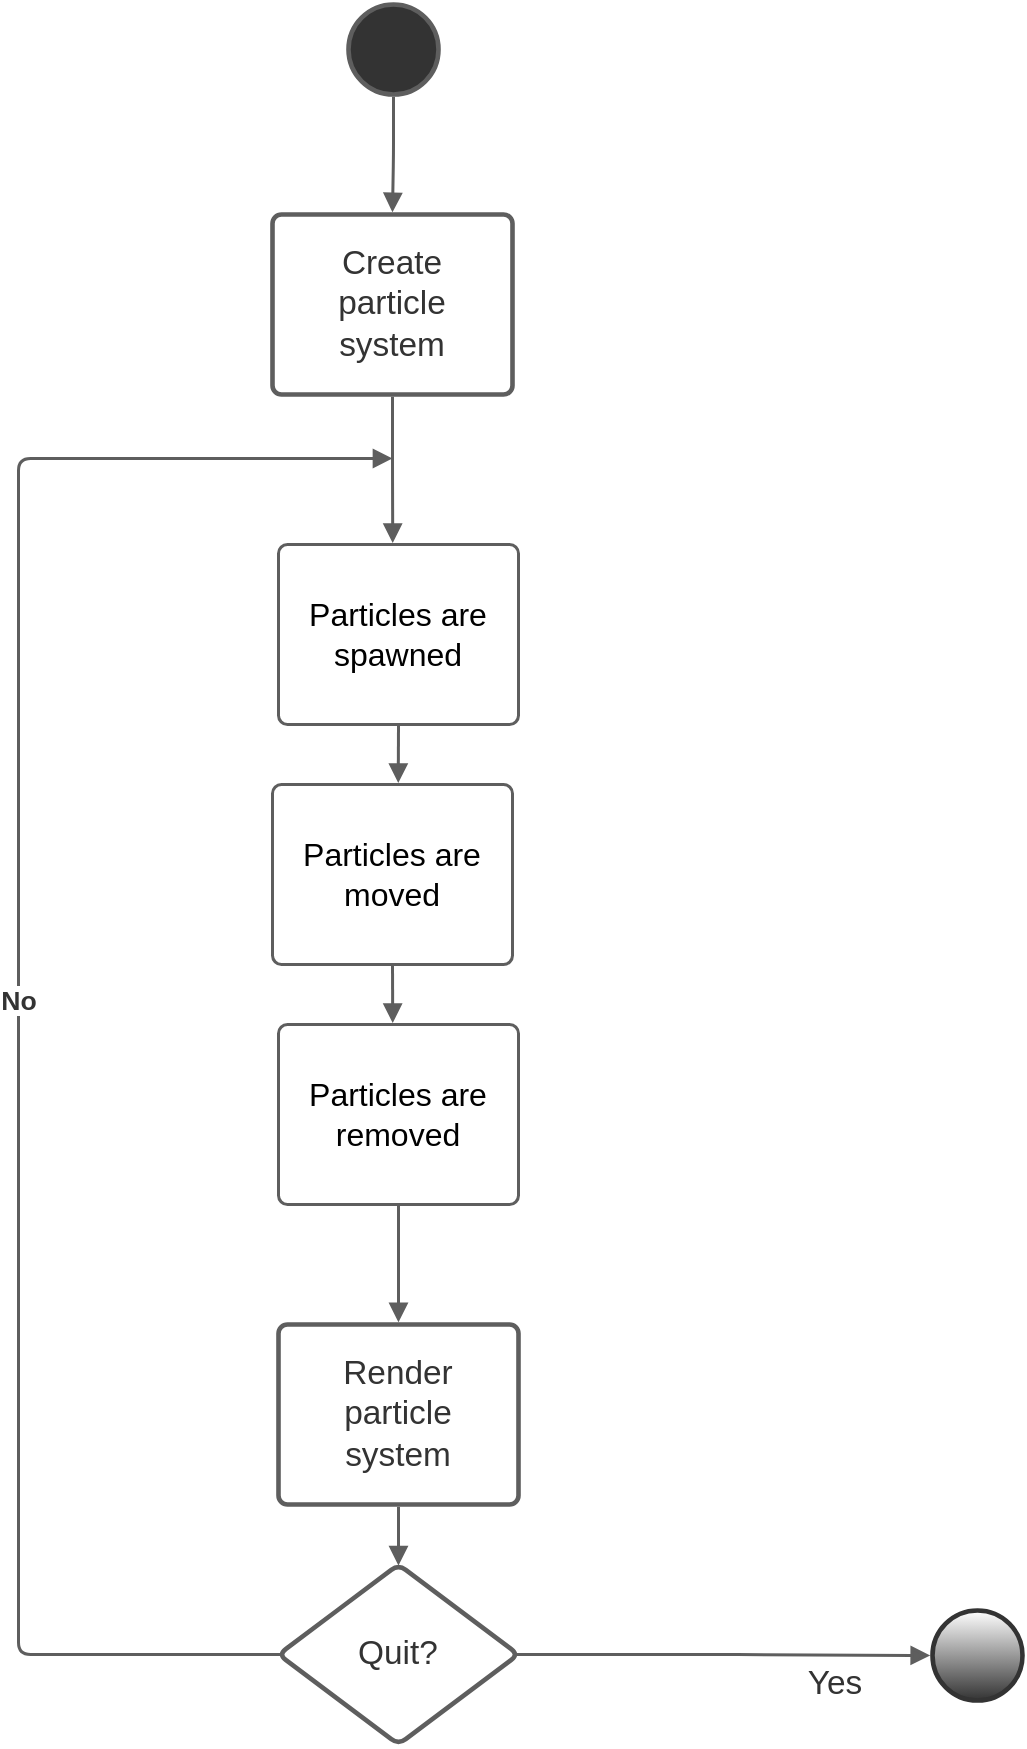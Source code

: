 <mxfile version="14.4.0" type="github" pages="3">
  <diagram id="JrdbslcEOQMC6-2FEPtJ" name="Activity Diagram">
    <mxGraphModel dx="1955" dy="1088" grid="1" gridSize="10" guides="1" tooltips="1" connect="1" arrows="1" fold="1" page="1" pageScale="1" pageWidth="827" pageHeight="1169" math="0" shadow="0">
      <root>
        <mxCell id="AEoRxoFaRkKqAYTkBcTc-0" />
        <mxCell id="AEoRxoFaRkKqAYTkBcTc-1" parent="AEoRxoFaRkKqAYTkBcTc-0" />
        <UserObject label="Create particle system" lucidchartObjectId="aY29HGnaRSv~" id="AEoRxoFaRkKqAYTkBcTc-2">
          <mxCell style="html=1;overflow=block;blockSpacing=1;whiteSpace=wrap;;whiteSpace=wrap;fontSize=16.7;fontColor=#333333;spacing=9;strokeColor=#5e5e5e;strokeOpacity=100;rounded=1;absoluteArcSize=1;arcSize=9;strokeWidth=2.3;" vertex="1" parent="AEoRxoFaRkKqAYTkBcTc-1">
            <mxGeometry x="287" y="225" width="120" height="90" as="geometry" />
          </mxCell>
        </UserObject>
        <UserObject label="" lucidchartObjectId="4-29YeAfTJUu" id="AEoRxoFaRkKqAYTkBcTc-3">
          <mxCell style="html=1;overflow=block;blockSpacing=1;whiteSpace=wrap;ellipse;whiteSpace=wrap;fontSize=13;spacing=3.8;strokeColor=#5e5e5e;strokeOpacity=100;fillOpacity=100;rounded=1;absoluteArcSize=1;arcSize=9;fillColor=#333333;strokeWidth=2.3;" vertex="1" parent="AEoRxoFaRkKqAYTkBcTc-1">
            <mxGeometry x="325" y="120" width="45" height="45" as="geometry" />
          </mxCell>
        </UserObject>
        <UserObject label="" lucidchartObjectId="B_29Ern0kJV-" id="AEoRxoFaRkKqAYTkBcTc-4">
          <mxCell style="html=1;jettySize=18;whiteSpace=wrap;fontSize=13;strokeColor=#5E5E5E;strokeWidth=1.5;rounded=1;arcSize=12;edgeStyle=orthogonalEdgeStyle;startArrow=none;;endArrow=block;endFill=1;;exitX=0.5;exitY=1.025;exitPerimeter=0;entryX=0.5;entryY=-0.012;entryPerimeter=0;" edge="1" parent="AEoRxoFaRkKqAYTkBcTc-1" source="AEoRxoFaRkKqAYTkBcTc-3" target="AEoRxoFaRkKqAYTkBcTc-2">
            <mxGeometry width="100" height="100" relative="1" as="geometry">
              <Array as="points" />
            </mxGeometry>
          </mxCell>
        </UserObject>
        <UserObject label="Quit?" lucidchartObjectId="Fm39pfYGoEnN" id="AEoRxoFaRkKqAYTkBcTc-5">
          <mxCell style="html=1;overflow=block;blockSpacing=1;whiteSpace=wrap;rhombus;whiteSpace=wrap;fontSize=16.7;fontColor=#333333;spacing=3.8;strokeColor=#5e5e5e;strokeOpacity=100;rounded=1;absoluteArcSize=1;arcSize=9;strokeWidth=2.3;" vertex="1" parent="AEoRxoFaRkKqAYTkBcTc-1">
            <mxGeometry x="290" y="900" width="120" height="90" as="geometry" />
          </mxCell>
        </UserObject>
        <UserObject label="Render particle system" lucidchartObjectId="Xm39ZRzWaDeR" id="AEoRxoFaRkKqAYTkBcTc-6">
          <mxCell style="html=1;overflow=block;blockSpacing=1;whiteSpace=wrap;;whiteSpace=wrap;fontSize=16.7;fontColor=#333333;spacing=9;strokeColor=#5e5e5e;strokeOpacity=100;rounded=1;absoluteArcSize=1;arcSize=9;strokeWidth=2.3;" vertex="1" parent="AEoRxoFaRkKqAYTkBcTc-1">
            <mxGeometry x="290" y="780" width="120" height="90" as="geometry" />
          </mxCell>
        </UserObject>
        <UserObject label="" lucidchartObjectId=".m39wRvHUAJV" id="AEoRxoFaRkKqAYTkBcTc-7">
          <mxCell style="html=1;jettySize=18;whiteSpace=wrap;fontSize=13;strokeColor=#5E5E5E;strokeWidth=1.5;rounded=1;arcSize=12;edgeStyle=orthogonalEdgeStyle;startArrow=none;;endArrow=block;endFill=1;;exitX=0.5;exitY=1.013;exitPerimeter=0;entryX=0.5;entryY=0.006;entryPerimeter=0;" edge="1" parent="AEoRxoFaRkKqAYTkBcTc-1" source="AEoRxoFaRkKqAYTkBcTc-6" target="AEoRxoFaRkKqAYTkBcTc-5">
            <mxGeometry width="100" height="100" relative="1" as="geometry">
              <Array as="points" />
            </mxGeometry>
          </mxCell>
        </UserObject>
        <UserObject label="" lucidchartObjectId="fo39z1KJdWRK" id="AEoRxoFaRkKqAYTkBcTc-8">
          <mxCell style="html=1;jettySize=18;whiteSpace=wrap;fontSize=13;strokeColor=#5E5E5E;strokeWidth=1.5;rounded=1;arcSize=12;edgeStyle=orthogonalEdgeStyle;startArrow=none;;endArrow=block;endFill=1;;exitX=0.991;exitY=0.5;exitPerimeter=0;entryX=-0.025;entryY=0.5;entryPerimeter=0;" edge="1" parent="AEoRxoFaRkKqAYTkBcTc-1" source="AEoRxoFaRkKqAYTkBcTc-5" target="AEoRxoFaRkKqAYTkBcTc-10">
            <mxGeometry width="100" height="100" relative="1" as="geometry">
              <Array as="points" />
            </mxGeometry>
          </mxCell>
        </UserObject>
        <UserObject label="Yes" lucidchartObjectId="tq39BikxHpx9" id="AEoRxoFaRkKqAYTkBcTc-9">
          <mxCell style="html=1;overflow=block;blockSpacing=1;whiteSpace=wrap;;whiteSpace=wrap;fontSize=16.7;fontColor=#333333;spacing=3.8;strokeOpacity=0;fillOpacity=0;rounded=1;absoluteArcSize=1;arcSize=9;fillColor=#ffffff;strokeWidth=2.3;" vertex="1" parent="AEoRxoFaRkKqAYTkBcTc-1">
            <mxGeometry x="537" y="945" width="63" height="30" as="geometry" />
          </mxCell>
        </UserObject>
        <UserObject label="" lucidchartObjectId="mr39-ksqjoqo" id="AEoRxoFaRkKqAYTkBcTc-10">
          <mxCell style="html=1;overflow=block;blockSpacing=1;whiteSpace=wrap;ellipse;whiteSpace=wrap;fontSize=13;spacing=3.8;strokeColor=#333333;strokeOpacity=100;rounded=1;absoluteArcSize=1;arcSize=9;fillColor=#ffffff;gradientColor=#333333;strokeWidth=2.3;" vertex="1" parent="AEoRxoFaRkKqAYTkBcTc-1">
            <mxGeometry x="617" y="923" width="45" height="45" as="geometry" />
          </mxCell>
        </UserObject>
        <UserObject label="" lucidchartObjectId="uY391x0avRaf" id="AEoRxoFaRkKqAYTkBcTc-13">
          <mxCell style="html=1;jettySize=18;whiteSpace=wrap;fontSize=13;strokeColor=#5E5E5E;strokeWidth=1.5;rounded=1;arcSize=12;edgeStyle=orthogonalEdgeStyle;startArrow=none;;endArrow=block;endFill=1;;exitX=0.5;exitY=1.013;exitPerimeter=0;entryX=0.476;entryY=-0.008;entryPerimeter=0;" edge="1" parent="AEoRxoFaRkKqAYTkBcTc-1" source="AEoRxoFaRkKqAYTkBcTc-2" target="AEoRxoFaRkKqAYTkBcTc-14">
            <mxGeometry width="100" height="100" relative="1" as="geometry">
              <Array as="points" />
            </mxGeometry>
          </mxCell>
        </UserObject>
        <UserObject label="Particles are spawned" lucidchartObjectId="kz1-00KFj__y" id="AEoRxoFaRkKqAYTkBcTc-14">
          <mxCell style="html=1;overflow=block;blockSpacing=1;whiteSpace=wrap;;whiteSpace=wrap;fontSize=16;fontColor=#000000;spacing=9;strokeColor=#5e5e5e;strokeOpacity=100;rounded=1;absoluteArcSize=1;arcSize=9;strokeWidth=1.5;" vertex="1" parent="AEoRxoFaRkKqAYTkBcTc-1">
            <mxGeometry x="290" y="390" width="120" height="90" as="geometry" />
          </mxCell>
        </UserObject>
        <UserObject label="Particles are moved" lucidchartObjectId="pz1-8VUyfq8r" id="AEoRxoFaRkKqAYTkBcTc-15">
          <mxCell style="html=1;overflow=block;blockSpacing=1;whiteSpace=wrap;;whiteSpace=wrap;fontSize=16;fontColor=#000000;spacing=9;strokeColor=#5e5e5e;strokeOpacity=100;rounded=1;absoluteArcSize=1;arcSize=9;strokeWidth=1.5;" vertex="1" parent="AEoRxoFaRkKqAYTkBcTc-1">
            <mxGeometry x="287" y="510" width="120" height="90" as="geometry" />
          </mxCell>
        </UserObject>
        <UserObject label="Particles are removed" lucidchartObjectId="4B1-jUnanccA" id="AEoRxoFaRkKqAYTkBcTc-16">
          <mxCell style="html=1;overflow=block;blockSpacing=1;whiteSpace=wrap;;whiteSpace=wrap;fontSize=16;fontColor=#000000;spacing=9;strokeColor=#5e5e5e;strokeOpacity=100;rounded=1;absoluteArcSize=1;arcSize=9;strokeWidth=1.5;" vertex="1" parent="AEoRxoFaRkKqAYTkBcTc-1">
            <mxGeometry x="290" y="630" width="120" height="90" as="geometry" />
          </mxCell>
        </UserObject>
        <UserObject label="" lucidchartObjectId="ha8_wxPw8yUX" id="AEoRxoFaRkKqAYTkBcTc-19">
          <mxCell style="html=1;jettySize=18;whiteSpace=wrap;fontSize=13.3;fontColor=#333333;fontStyle=1;strokeColor=#5E5E5E;strokeWidth=1.5;rounded=1;arcSize=12;edgeStyle=orthogonalEdgeStyle;startArrow=none;;endArrow=block;endFill=1;;exitX=0.009;exitY=0.5;exitPerimeter=0;" edge="1" parent="AEoRxoFaRkKqAYTkBcTc-1" source="AEoRxoFaRkKqAYTkBcTc-5">
            <mxGeometry width="100" height="100" relative="1" as="geometry">
              <Array as="points">
                <mxPoint x="160" y="945" />
                <mxPoint x="160" y="347" />
              </Array>
              <mxPoint x="347" y="347" as="targetPoint" />
            </mxGeometry>
          </mxCell>
        </UserObject>
        <mxCell id="AEoRxoFaRkKqAYTkBcTc-20" value="No" style="text;html=1;resizable=0;labelBackgroundColor=#ffffff;align=center;verticalAlign=middle;fontStyle=1;fontColor=#333333;;fontSize=13.3;" vertex="1" parent="AEoRxoFaRkKqAYTkBcTc-19">
          <mxGeometry relative="1" as="geometry" />
        </mxCell>
        <UserObject label="" lucidchartObjectId="8v8_u3.SZxsp" id="AEoRxoFaRkKqAYTkBcTc-21">
          <mxCell style="html=1;jettySize=18;whiteSpace=wrap;fontSize=13;strokeColor=#5E5E5E;strokeWidth=1.5;rounded=1;arcSize=12;edgeStyle=orthogonalEdgeStyle;startArrow=none;;endArrow=block;endFill=1;;exitX=0.5;exitY=1.008;exitPerimeter=0;entryX=0.524;entryY=-0.008;entryPerimeter=0;" edge="1" parent="AEoRxoFaRkKqAYTkBcTc-1" source="AEoRxoFaRkKqAYTkBcTc-14" target="AEoRxoFaRkKqAYTkBcTc-15">
            <mxGeometry width="100" height="100" relative="1" as="geometry">
              <Array as="points" />
            </mxGeometry>
          </mxCell>
        </UserObject>
        <UserObject label="" lucidchartObjectId="_v8_Zg53zzRc" id="AEoRxoFaRkKqAYTkBcTc-22">
          <mxCell style="html=1;jettySize=18;whiteSpace=wrap;fontSize=13;strokeColor=#5E5E5E;strokeWidth=1.5;rounded=1;arcSize=12;edgeStyle=orthogonalEdgeStyle;startArrow=none;;endArrow=block;endFill=1;;exitX=0.5;exitY=1.008;exitPerimeter=0;entryX=0.476;entryY=-0.008;entryPerimeter=0;" edge="1" parent="AEoRxoFaRkKqAYTkBcTc-1" source="AEoRxoFaRkKqAYTkBcTc-15" target="AEoRxoFaRkKqAYTkBcTc-16">
            <mxGeometry width="100" height="100" relative="1" as="geometry">
              <Array as="points" />
            </mxGeometry>
          </mxCell>
        </UserObject>
        <UserObject label="" lucidchartObjectId="aw8_C1yV5KE0" id="AEoRxoFaRkKqAYTkBcTc-23">
          <mxCell style="html=1;jettySize=18;whiteSpace=wrap;fontSize=13;strokeColor=#5E5E5E;strokeWidth=1.5;rounded=1;arcSize=12;edgeStyle=orthogonalEdgeStyle;startArrow=none;;endArrow=block;endFill=1;;exitX=0.5;exitY=1.008;exitPerimeter=0;entryX=0.5;entryY=-0.012;entryPerimeter=0;" edge="1" parent="AEoRxoFaRkKqAYTkBcTc-1" source="AEoRxoFaRkKqAYTkBcTc-16" target="AEoRxoFaRkKqAYTkBcTc-6">
            <mxGeometry width="100" height="100" relative="1" as="geometry">
              <Array as="points" />
            </mxGeometry>
          </mxCell>
        </UserObject>
      </root>
    </mxGraphModel>
  </diagram>
  <diagram id="CtYj1koFrcd9Lm-vG-IW" name="Component Diagram">
    <mxGraphModel dx="1117" dy="621" grid="1" gridSize="10" guides="1" tooltips="1" connect="1" arrows="1" fold="1" page="1" pageScale="1" pageWidth="827" pageHeight="1169" math="0" shadow="0">
      <root>
        <mxCell id="0" />
        <mxCell id="1" parent="0" />
        <UserObject label="" lucidchartObjectId="Ny392BY~RdwF" id="GdqBKp0qfD6KWxYv_oJi-1">
          <mxCell style="html=1;overflow=block;blockSpacing=1;whiteSpace=wrap;ellipse;whiteSpace=wrap;fontSize=13;spacing=3.8;strokeColor=#5e5e5e;strokeOpacity=100;fillOpacity=100;rounded=1;absoluteArcSize=1;arcSize=9;fillColor=#99d2f2;strokeWidth=2.3;" vertex="1" parent="1">
            <mxGeometry x="435" y="15" width="45" height="45" as="geometry" />
          </mxCell>
        </UserObject>
        <UserObject label="developer" lucidchartObjectId="yA39H2XlO9AU" id="GdqBKp0qfD6KWxYv_oJi-2">
          <mxCell style="html=1;overflow=block;blockSpacing=1;whiteSpace=wrap;;whiteSpace=wrap;fontSize=16.7;fontColor=#333333;spacing=3.8;strokeOpacity=0;fillOpacity=0;rounded=1;absoluteArcSize=1;arcSize=9;fillColor=#ffffff;strokeWidth=2.3;" vertex="1" parent="1">
            <mxGeometry x="488" y="38" width="105" height="23" as="geometry" />
          </mxCell>
        </UserObject>
        <UserObject label="" lucidchartObjectId="9l5911Kk97e3" id="GdqBKp0qfD6KWxYv_oJi-3">
          <mxCell style="html=1;jettySize=18;whiteSpace=wrap;fontSize=13;strokeColor=#5E5E5E;strokeWidth=1.5;rounded=1;arcSize=12;edgeStyle=orthogonalEdgeStyle;startArrow=none;;endArrow=block;endFill=1;;exitX=0.5;exitY=1.025;exitPerimeter=0;entryX=0.5;entryY=-0.025;entryPerimeter=0;" edge="1" parent="1" source="GdqBKp0qfD6KWxYv_oJi-1" target="GdqBKp0qfD6KWxYv_oJi-5">
            <mxGeometry width="100" height="100" relative="1" as="geometry">
              <Array as="points" />
            </mxGeometry>
          </mxCell>
        </UserObject>
        <UserObject label="Particle system" lucidchartObjectId="Uz59RDA67i9j" id="GdqBKp0qfD6KWxYv_oJi-4">
          <mxCell style="html=1;overflow=block;blockSpacing=1;whiteSpace=wrap;;whiteSpace=wrap;fontSize=16.7;fontColor=#333333;spacing=9;strokeColor=#5e5e5e;strokeOpacity=100;rounded=1;absoluteArcSize=1;arcSize=9;strokeWidth=1.5;" vertex="1" parent="1">
            <mxGeometry x="398" y="135" width="120" height="90" as="geometry" />
          </mxCell>
        </UserObject>
        <UserObject label="U" lucidchartObjectId="Yz59.Ir7iYs5" id="GdqBKp0qfD6KWxYv_oJi-5">
          <mxCell style="html=1;overflow=block;blockSpacing=1;whiteSpace=wrap;ellipse;whiteSpace=wrap;fontSize=16.7;fontColor=#333333;spacing=3.8;strokeColor=#5e5e5e;strokeOpacity=100;rounded=1;absoluteArcSize=1;arcSize=9;strokeWidth=1.5;" vertex="1" parent="1">
            <mxGeometry x="409" y="120" width="30" height="30" as="geometry" />
          </mxCell>
        </UserObject>
        <UserObject label="R" lucidchartObjectId="wB59cQ326Vzg" id="GdqBKp0qfD6KWxYv_oJi-6">
          <mxCell style="html=1;overflow=block;blockSpacing=1;whiteSpace=wrap;ellipse;whiteSpace=wrap;fontSize=16.7;fontColor=#333333;spacing=3.8;strokeColor=#5e5e5e;strokeOpacity=100;rounded=1;absoluteArcSize=1;arcSize=9;strokeWidth=1.5;" vertex="1" parent="1">
            <mxGeometry x="477" y="120" width="30" height="30" as="geometry" />
          </mxCell>
        </UserObject>
        <UserObject label="" lucidchartObjectId="M31-KAlBizDD" id="GdqBKp0qfD6KWxYv_oJi-7">
          <mxCell style="html=1;jettySize=18;whiteSpace=wrap;fontSize=13;strokeColor=#5E5E5E;strokeWidth=1.5;rounded=1;arcSize=12;edgeStyle=orthogonalEdgeStyle;startArrow=none;;endArrow=block;endFill=1;;exitX=0.5;exitY=1.025;exitPerimeter=0;entryX=0.5;entryY=-0.025;entryPerimeter=0;" edge="1" parent="1" source="GdqBKp0qfD6KWxYv_oJi-1" target="GdqBKp0qfD6KWxYv_oJi-6">
            <mxGeometry width="100" height="100" relative="1" as="geometry">
              <Array as="points" />
            </mxGeometry>
          </mxCell>
        </UserObject>
        <UserObject label="Emitter" lucidchartObjectId="X61-gwlBTwes" id="GdqBKp0qfD6KWxYv_oJi-8">
          <mxCell style="html=1;overflow=block;blockSpacing=1;whiteSpace=wrap;;whiteSpace=wrap;fontSize=16.7;fontColor=#333333;spacing=9;strokeColor=#5e5e5e;strokeOpacity=100;rounded=1;absoluteArcSize=1;arcSize=9;strokeWidth=2.3;" vertex="1" parent="1">
            <mxGeometry x="263" y="270" width="120" height="90" as="geometry" />
          </mxCell>
        </UserObject>
        <UserObject label="Effect" lucidchartObjectId="X61-z.NrIOsA" id="GdqBKp0qfD6KWxYv_oJi-9">
          <mxCell style="html=1;overflow=block;blockSpacing=1;whiteSpace=wrap;;whiteSpace=wrap;fontSize=16.7;fontColor=#333333;spacing=9;strokeColor=#5e5e5e;strokeOpacity=100;rounded=1;absoluteArcSize=1;arcSize=9;strokeWidth=2.3;" vertex="1" parent="1">
            <mxGeometry x="533" y="270" width="120" height="90" as="geometry" />
          </mxCell>
        </UserObject>
        <UserObject label="Render particle system" lucidchartObjectId="i81-pQmcf9Iz" id="GdqBKp0qfD6KWxYv_oJi-10">
          <mxCell style="html=1;overflow=block;blockSpacing=1;whiteSpace=wrap;;whiteSpace=wrap;fontSize=16.7;fontColor=#333333;spacing=9;strokeColor=#5e5e5e;strokeOpacity=100;rounded=1;absoluteArcSize=1;arcSize=9;strokeWidth=2.3;" vertex="1" parent="1">
            <mxGeometry x="387" y="758" width="120" height="90" as="geometry" />
          </mxCell>
        </UserObject>
        <UserObject label="" lucidchartObjectId="Lt2-Zx~ZLvMY" id="GdqBKp0qfD6KWxYv_oJi-11">
          <mxCell style="html=1;jettySize=18;whiteSpace=wrap;fontSize=13;strokeColor=#5E5E5E;strokeWidth=1.5;rounded=1;arcSize=12;edgeStyle=orthogonalEdgeStyle;startArrow=none;;endArrow=oval;endFill=0;endSize=16;;exitX=0.5;exitY=1.013;exitPerimeter=0;entryX=0.5;entryY=0;entryPerimeter=0;" edge="1" parent="1" source="GdqBKp0qfD6KWxYv_oJi-8" target="GdqBKp0qfD6KWxYv_oJi-26">
            <mxGeometry width="100" height="100" relative="1" as="geometry">
              <Array as="points" />
            </mxGeometry>
          </mxCell>
        </UserObject>
        <UserObject label="" lucidchartObjectId="Nt2-Ond~_9b9" id="GdqBKp0qfD6KWxYv_oJi-12">
          <mxCell style="html=1;jettySize=18;whiteSpace=wrap;fontSize=13;strokeColor=#5E5E5E;strokeWidth=1.5;rounded=1;arcSize=12;edgeStyle=orthogonalEdgeStyle;startArrow=none;;endArrow=oval;endFill=0;endSize=16;;exitX=0.5;exitY=1.013;exitPerimeter=0;entryX=0.5;entryY=0;entryPerimeter=0;" edge="1" parent="1" source="GdqBKp0qfD6KWxYv_oJi-9" target="GdqBKp0qfD6KWxYv_oJi-30">
            <mxGeometry width="100" height="100" relative="1" as="geometry">
              <Array as="points" />
            </mxGeometry>
          </mxCell>
        </UserObject>
        <UserObject label="" lucidchartObjectId="Ut2-dFO4Ah4z" id="GdqBKp0qfD6KWxYv_oJi-13">
          <mxCell style="html=1;jettySize=18;whiteSpace=wrap;fontSize=13;strokeColor=#5E5E5E;strokeWidth=1.5;rounded=1;arcSize=12;edgeStyle=orthogonalEdgeStyle;startArrow=none;;endArrow=oval;endFill=0;endSize=16;;exitX=0.5;exitY=1.013;exitPerimeter=0;entryX=0.5;entryY=0;entryPerimeter=0;" edge="1" parent="1" source="GdqBKp0qfD6KWxYv_oJi-9" target="GdqBKp0qfD6KWxYv_oJi-31">
            <mxGeometry width="100" height="100" relative="1" as="geometry">
              <Array as="points" />
            </mxGeometry>
          </mxCell>
        </UserObject>
        <UserObject label="Particle" lucidchartObjectId="_D2-z5hhlzK~" id="GdqBKp0qfD6KWxYv_oJi-14">
          <mxCell style="html=1;overflow=block;blockSpacing=1;whiteSpace=wrap;;whiteSpace=wrap;fontSize=16.7;fontColor=#333333;spacing=9;strokeColor=#5e5e5e;strokeOpacity=100;rounded=1;absoluteArcSize=1;arcSize=9;strokeWidth=1.5;" vertex="1" parent="1">
            <mxGeometry x="390" y="510" width="120" height="90" as="geometry" />
          </mxCell>
        </UserObject>
        <UserObject label="" lucidchartObjectId="rG2-SfnKNa0k" id="GdqBKp0qfD6KWxYv_oJi-15">
          <mxCell style="html=1;jettySize=18;whiteSpace=wrap;fontSize=13;strokeColor=#5E5E5E;dashed=1;fixDash=1;strokeWidth=1.5;rounded=1;arcSize=12;edgeStyle=orthogonalEdgeStyle;startArrow=none;;endArrow=block;endFill=1;;exitX=0.5;exitY=-0.008;exitPerimeter=0;entryX=0.5;entryY=1;entryPerimeter=0;" edge="1" parent="1" source="GdqBKp0qfD6KWxYv_oJi-14" target="GdqBKp0qfD6KWxYv_oJi-26">
            <mxGeometry width="100" height="100" relative="1" as="geometry">
              <Array as="points" />
            </mxGeometry>
          </mxCell>
        </UserObject>
        <UserObject label="" lucidchartObjectId="vG2-kbMw_T2R" id="GdqBKp0qfD6KWxYv_oJi-16">
          <mxCell style="html=1;jettySize=18;whiteSpace=wrap;fontSize=13;strokeColor=#5E5E5E;dashed=1;fixDash=1;strokeWidth=1.5;rounded=1;arcSize=12;edgeStyle=orthogonalEdgeStyle;startArrow=none;;endArrow=block;endFill=1;;exitX=0.5;exitY=-0.008;exitPerimeter=0;entryX=0.5;entryY=1;entryPerimeter=0;" edge="1" parent="1" source="GdqBKp0qfD6KWxYv_oJi-14" target="GdqBKp0qfD6KWxYv_oJi-31">
            <mxGeometry width="100" height="100" relative="1" as="geometry">
              <Array as="points" />
            </mxGeometry>
          </mxCell>
        </UserObject>
        <UserObject label="" lucidchartObjectId="4G2-QTcmH6As" id="GdqBKp0qfD6KWxYv_oJi-17">
          <mxCell style="html=1;jettySize=18;whiteSpace=wrap;fontSize=13;strokeColor=#5E5E5E;dashed=1;fixDash=1;strokeWidth=1.5;rounded=1;arcSize=12;edgeStyle=orthogonalEdgeStyle;startArrow=none;;endArrow=block;endFill=1;;exitX=0.5;exitY=-0.008;exitPerimeter=0;entryX=0.5;entryY=1;entryPerimeter=0;" edge="1" parent="1" source="GdqBKp0qfD6KWxYv_oJi-14" target="GdqBKp0qfD6KWxYv_oJi-30">
            <mxGeometry width="100" height="100" relative="1" as="geometry">
              <Array as="points" />
            </mxGeometry>
          </mxCell>
        </UserObject>
        <UserObject label="" lucidchartObjectId="CH2-KOXQ6t2C" id="GdqBKp0qfD6KWxYv_oJi-18">
          <mxCell style="html=1;jettySize=18;whiteSpace=wrap;fontSize=13;strokeColor=#5E5E5E;dashed=1;fixDash=1;strokeWidth=1.5;rounded=1;arcSize=12;edgeStyle=orthogonalEdgeStyle;startArrow=none;;endArrow=block;endFill=1;;exitX=0.5;exitY=-0.012;exitPerimeter=0;entryX=0.5;entryY=1.008;entryPerimeter=0;" edge="1" parent="1" source="GdqBKp0qfD6KWxYv_oJi-8" target="GdqBKp0qfD6KWxYv_oJi-4">
            <mxGeometry width="100" height="100" relative="1" as="geometry">
              <Array as="points" />
            </mxGeometry>
          </mxCell>
        </UserObject>
        <UserObject label="" lucidchartObjectId="EH2-M-mshHUq" id="GdqBKp0qfD6KWxYv_oJi-19">
          <mxCell style="html=1;jettySize=18;whiteSpace=wrap;fontSize=13;strokeColor=#5E5E5E;dashed=1;fixDash=1;strokeWidth=1.5;rounded=1;arcSize=12;edgeStyle=orthogonalEdgeStyle;startArrow=none;;endArrow=block;endFill=1;;exitX=0.5;exitY=-0.012;exitPerimeter=0;entryX=0.5;entryY=1.008;entryPerimeter=0;" edge="1" parent="1" source="GdqBKp0qfD6KWxYv_oJi-9" target="GdqBKp0qfD6KWxYv_oJi-4">
            <mxGeometry width="100" height="100" relative="1" as="geometry">
              <Array as="points" />
            </mxGeometry>
          </mxCell>
        </UserObject>
        <UserObject label="" lucidchartObjectId="PH2-~NdwxVZk" id="GdqBKp0qfD6KWxYv_oJi-20">
          <mxCell style="html=1;jettySize=18;whiteSpace=wrap;fontSize=13;strokeColor=#5E5E5E;dashed=1;fixDash=1;strokeWidth=1.5;rounded=1;arcSize=12;edgeStyle=orthogonalEdgeStyle;startArrow=none;;endArrow=block;endFill=1;;exitX=0.5;exitY=-0.012;exitPerimeter=0;entryX=0.5;entryY=1;entryPerimeter=0;" edge="1" parent="1" source="GdqBKp0qfD6KWxYv_oJi-10" target="GdqBKp0qfD6KWxYv_oJi-32">
            <mxGeometry width="100" height="100" relative="1" as="geometry">
              <Array as="points" />
            </mxGeometry>
          </mxCell>
        </UserObject>
        <UserObject label="" lucidchartObjectId="UH2-dgZNLBN7" id="GdqBKp0qfD6KWxYv_oJi-21">
          <mxCell style="html=1;jettySize=18;whiteSpace=wrap;fontSize=13;strokeColor=#5E5E5E;dashed=1;fixDash=1;strokeWidth=1.5;rounded=1;arcSize=12;edgeStyle=orthogonalEdgeStyle;startArrow=none;;endArrow=block;endFill=1;;exitX=0.5;exitY=-0.012;exitPerimeter=0;entryX=0.5;entryY=1;entryPerimeter=0;" edge="1" parent="1" source="GdqBKp0qfD6KWxYv_oJi-10" target="GdqBKp0qfD6KWxYv_oJi-33">
            <mxGeometry width="100" height="100" relative="1" as="geometry">
              <Array as="points" />
            </mxGeometry>
          </mxCell>
        </UserObject>
        <UserObject label="" lucidchartObjectId="WH2-yTZItp4s" id="GdqBKp0qfD6KWxYv_oJi-22">
          <mxCell style="html=1;jettySize=18;whiteSpace=wrap;fontSize=13;strokeColor=#5E5E5E;dashed=1;fixDash=1;strokeWidth=1.5;rounded=1;arcSize=12;edgeStyle=orthogonalEdgeStyle;startArrow=none;;endArrow=block;endFill=1;;exitX=0.5;exitY=-0.012;exitPerimeter=0;entryX=0.5;entryY=1;entryPerimeter=0;" edge="1" parent="1" source="GdqBKp0qfD6KWxYv_oJi-10" target="GdqBKp0qfD6KWxYv_oJi-34">
            <mxGeometry width="100" height="100" relative="1" as="geometry">
              <Array as="points" />
            </mxGeometry>
          </mxCell>
        </UserObject>
        <UserObject label="" lucidchartObjectId="BI2-MdFRvrk-" id="GdqBKp0qfD6KWxYv_oJi-23">
          <mxCell style="html=1;jettySize=18;whiteSpace=wrap;fontSize=13;strokeColor=#5E5E5E;strokeWidth=1.5;rounded=1;arcSize=12;edgeStyle=orthogonalEdgeStyle;startArrow=none;;endArrow=oval;endFill=0;endSize=16;;exitX=0.5;exitY=1.008;exitPerimeter=0;entryX=0.5;entryY=0;entryPerimeter=0;" edge="1" parent="1" source="GdqBKp0qfD6KWxYv_oJi-14" target="GdqBKp0qfD6KWxYv_oJi-32">
            <mxGeometry width="100" height="100" relative="1" as="geometry">
              <Array as="points" />
            </mxGeometry>
          </mxCell>
        </UserObject>
        <UserObject label="" lucidchartObjectId="HI2-ZD9nYHV2" id="GdqBKp0qfD6KWxYv_oJi-24">
          <mxCell style="html=1;jettySize=18;whiteSpace=wrap;fontSize=13;strokeColor=#5E5E5E;strokeWidth=1.5;rounded=1;arcSize=12;edgeStyle=orthogonalEdgeStyle;startArrow=none;;endArrow=oval;endFill=0;endSize=16;;exitX=0.5;exitY=1.008;exitPerimeter=0;entryX=0.5;entryY=0;entryPerimeter=0;" edge="1" parent="1" source="GdqBKp0qfD6KWxYv_oJi-14" target="GdqBKp0qfD6KWxYv_oJi-33">
            <mxGeometry width="100" height="100" relative="1" as="geometry">
              <Array as="points" />
            </mxGeometry>
          </mxCell>
        </UserObject>
        <UserObject label="" lucidchartObjectId="SI2-w.y5Zc1." id="GdqBKp0qfD6KWxYv_oJi-25">
          <mxCell style="html=1;jettySize=18;whiteSpace=wrap;fontSize=13;strokeColor=#5E5E5E;strokeWidth=1.5;rounded=1;arcSize=12;edgeStyle=orthogonalEdgeStyle;startArrow=none;;endArrow=oval;endFill=0;endSize=16;;exitX=0.5;exitY=1.008;exitPerimeter=0;entryX=0.5;entryY=0;entryPerimeter=0;" edge="1" parent="1" source="GdqBKp0qfD6KWxYv_oJi-14" target="GdqBKp0qfD6KWxYv_oJi-34">
            <mxGeometry width="100" height="100" relative="1" as="geometry">
              <Array as="points" />
            </mxGeometry>
          </mxCell>
        </UserObject>
        <UserObject label="Directional" lucidchartObjectId="4J2-hhn9wS8n" id="GdqBKp0qfD6KWxYv_oJi-26">
          <mxCell style="html=1;overflow=block;blockSpacing=1;whiteSpace=wrap;;whiteSpace=wrap;fontSize=16;fontColor=#000000;spacing=3.8;strokeOpacity=0;fillOpacity=0;rounded=1;absoluteArcSize=1;arcSize=9;fillColor=#ffffff;strokeWidth=1.5;" vertex="1" parent="1">
            <mxGeometry x="285" y="404" width="180" height="45" as="geometry" />
          </mxCell>
        </UserObject>
        <UserObject label="Uniform" lucidchartObjectId="7K2-JOHwwRYw" id="GdqBKp0qfD6KWxYv_oJi-27">
          <mxCell style="html=1;overflow=block;blockSpacing=1;whiteSpace=wrap;;whiteSpace=wrap;fontSize=16;fontColor=#000000;spacing=3.8;strokeOpacity=0;fillOpacity=0;rounded=1;absoluteArcSize=1;arcSize=9;fillColor=#ffffff;strokeWidth=1.5;" vertex="1" parent="1">
            <mxGeometry x="225" y="404" width="98" height="45" as="geometry" />
          </mxCell>
        </UserObject>
        <UserObject label="" lucidchartObjectId="AL2-WgGfZmk0" id="GdqBKp0qfD6KWxYv_oJi-28">
          <mxCell style="html=1;jettySize=18;whiteSpace=wrap;fontSize=13;strokeColor=#5E5E5E;strokeWidth=1.5;rounded=1;arcSize=12;edgeStyle=orthogonalEdgeStyle;startArrow=none;;endArrow=oval;endFill=0;endSize=16;;exitX=0.5;exitY=1.013;exitPerimeter=0;entryX=0.5;entryY=0;entryPerimeter=0;" edge="1" parent="1" source="GdqBKp0qfD6KWxYv_oJi-8" target="GdqBKp0qfD6KWxYv_oJi-27">
            <mxGeometry width="100" height="100" relative="1" as="geometry">
              <Array as="points" />
            </mxGeometry>
          </mxCell>
        </UserObject>
        <UserObject label="" lucidchartObjectId="2L2-jOVzhU5z" id="GdqBKp0qfD6KWxYv_oJi-29">
          <mxCell style="html=1;jettySize=18;whiteSpace=wrap;fontSize=13;strokeColor=#5E5E5E;dashed=1;fixDash=1;strokeWidth=1.5;rounded=1;arcSize=12;edgeStyle=orthogonalEdgeStyle;startArrow=none;;endArrow=block;endFill=1;;exitX=0.5;exitY=-0.008;exitPerimeter=0;entryX=0.5;entryY=1;entryPerimeter=0;" edge="1" parent="1" source="GdqBKp0qfD6KWxYv_oJi-14" target="GdqBKp0qfD6KWxYv_oJi-27">
            <mxGeometry width="100" height="100" relative="1" as="geometry">
              <Array as="points" />
            </mxGeometry>
          </mxCell>
        </UserObject>
        <UserObject label="Gravity Wel" lucidchartObjectId="xM2-npMuNSk6" id="GdqBKp0qfD6KWxYv_oJi-30">
          <mxCell style="html=1;overflow=block;blockSpacing=1;whiteSpace=wrap;;whiteSpace=wrap;fontSize=16;fontColor=#000000;spacing=3.8;strokeOpacity=0;fillOpacity=0;rounded=1;absoluteArcSize=1;arcSize=9;fillColor=#ffffff;dashed=1;fixDash=1;strokeWidth=1.5;" vertex="1" parent="1">
            <mxGeometry x="495" y="404" width="113" height="45" as="geometry" />
          </mxCell>
        </UserObject>
        <UserObject label="Wind" lucidchartObjectId="KM2-0~Ugj-u_" id="GdqBKp0qfD6KWxYv_oJi-31">
          <mxCell style="html=1;overflow=block;blockSpacing=1;whiteSpace=wrap;;whiteSpace=wrap;fontSize=16;fontColor=#000000;spacing=3.8;strokeOpacity=0;fillOpacity=0;rounded=1;absoluteArcSize=1;arcSize=9;fillColor=#ffffff;dashed=1;fixDash=1;strokeWidth=1.5;" vertex="1" parent="1">
            <mxGeometry x="630" y="404" width="60" height="45" as="geometry" />
          </mxCell>
        </UserObject>
        <UserObject label="Particles are spawned" lucidchartObjectId="XN2-NfYNN2qb" id="GdqBKp0qfD6KWxYv_oJi-32">
          <mxCell style="html=1;overflow=block;blockSpacing=1;whiteSpace=wrap;;whiteSpace=wrap;fontSize=16;fontColor=#000000;spacing=3.8;strokeOpacity=0;fillOpacity=0;rounded=1;absoluteArcSize=1;arcSize=9;fillColor=#ffffff;dashed=1;fixDash=1;strokeWidth=1.5;" vertex="1" parent="1">
            <mxGeometry x="188" y="656" width="180" height="45" as="geometry" />
          </mxCell>
        </UserObject>
        <UserObject label="Particles are moved" lucidchartObjectId="aO2-Izgk7LeB" id="GdqBKp0qfD6KWxYv_oJi-33">
          <mxCell style="html=1;overflow=block;blockSpacing=1;whiteSpace=wrap;;whiteSpace=wrap;fontSize=16;fontColor=#000000;spacing=3.8;strokeOpacity=0;fillOpacity=0;rounded=1;absoluteArcSize=1;arcSize=9;fillColor=#ffffff;dashed=1;fixDash=1;strokeWidth=1.5;" vertex="1" parent="1">
            <mxGeometry x="357" y="656" width="180" height="45" as="geometry" />
          </mxCell>
        </UserObject>
        <UserObject label="Particles are removed" lucidchartObjectId="uO2-QJAMvNLW" id="GdqBKp0qfD6KWxYv_oJi-34">
          <mxCell style="html=1;overflow=block;blockSpacing=1;whiteSpace=wrap;;whiteSpace=wrap;fontSize=16;fontColor=#000000;spacing=3.8;strokeOpacity=0;fillOpacity=0;rounded=1;absoluteArcSize=1;arcSize=9;fillColor=#ffffff;dashed=1;fixDash=1;strokeWidth=1.5;" vertex="1" parent="1">
            <mxGeometry x="525" y="656" width="180" height="45" as="geometry" />
          </mxCell>
        </UserObject>
      </root>
    </mxGraphModel>
  </diagram>
  <diagram id="kBj66ha_uTstHt93RmHX" name="Class Diagram">
    <mxGraphModel dx="2782" dy="1088" grid="1" gridSize="10" guides="1" tooltips="1" connect="1" arrows="1" fold="1" page="1" pageScale="1" pageWidth="827" pageHeight="1169" math="0" shadow="0">
      <root>
        <mxCell id="dw9RKhUvhOuxC2cIGz4N-0" />
        <mxCell id="dw9RKhUvhOuxC2cIGz4N-1" parent="dw9RKhUvhOuxC2cIGz4N-0" />
        <UserObject label="" lucidchartObjectId="iO8_6WDwcTRW" id="HX0aSKuGsFjmxKaEmd-E-0">
          <mxCell style="html=1;overflow=block;blockSpacing=1;whiteSpace=wrap;shape=image;whiteSpace=wrap;fontSize=13;spacing=0;strokeColor=none;strokeOpacity=100;strokeWidth=0;image=https://images.lucid.app/images/13f7ff05-b19d-4440-a0a9-dadc461a5822/content;imageAspect=0;" vertex="1" parent="dw9RKhUvhOuxC2cIGz4N-1">
            <mxGeometry x="100" y="80" width="220" height="129" as="geometry" />
          </mxCell>
        </UserObject>
        <UserObject label="&lt;div style=&quot;display: flex; justify-content: center; text-align: center; align-items: baseline; font-size: 0; line-height: 1.25;margin-top: -2px;&quot;&gt;&lt;span&gt;&lt;span style=&quot;font-size:16.7px;color:#333333;&quot;&gt;&#xa;&#xa;Emitter&#xa;---------------------------------------------------&#xa;&#xa;----------------------------------------------------&#xa;+ &lt;/span&gt;&lt;span style=&quot;font-size:16px;color:#000000;&quot;&gt;Spawns particles at a fixed rate(): float=0,1&lt;/span&gt;&lt;span style=&quot;font-size:16.7px;color:#333333;&quot;&gt;&#xa;+ &lt;/span&gt;&lt;span style=&quot;font-size:16px;color:#000000;&quot;&gt;direction(): vec2()=(0,0)&lt;/span&gt;&lt;/span&gt;&lt;/div&gt;" lucidchartObjectId="vn-_ASmyD1fA" id="HX0aSKuGsFjmxKaEmd-E-1">
          <mxCell style="html=1;overflow=block;blockSpacing=1;whiteSpace=wrap;;whiteSpace=wrap;fontSize=13;spacing=9;strokeColor=#5e5e5e;strokeOpacity=100;rounded=1;absoluteArcSize=1;arcSize=9;strokeWidth=1.5;" vertex="1" parent="dw9RKhUvhOuxC2cIGz4N-1">
            <mxGeometry x="-290" y="265" width="375" height="197" as="geometry" />
          </mxCell>
        </UserObject>
        <UserObject label="Effect&#xa;---------------------------------------------------&#xa;&#xa;&#xa;----------------------------------------------------" lucidchartObjectId="Dn-_DGV1FgfC" id="HX0aSKuGsFjmxKaEmd-E-2">
          <mxCell style="html=1;overflow=block;blockSpacing=1;whiteSpace=wrap;;whiteSpace=wrap;fontSize=16.7;fontColor=#333333;spacing=9;strokeColor=#5e5e5e;strokeOpacity=100;rounded=1;absoluteArcSize=1;arcSize=9;strokeWidth=1.5;" vertex="1" parent="dw9RKhUvhOuxC2cIGz4N-1">
            <mxGeometry x="326" y="275" width="330" height="178" as="geometry" />
          </mxCell>
        </UserObject>
        <UserObject label="&lt;div style=&quot;display: flex; justify-content: center; text-align: center; align-items: baseline; font-size: 0; line-height: 1.25;margin-top: -2px;&quot;&gt;&lt;span&gt;&lt;span style=&quot;font-size:16.7px;color:#333333;&quot;&gt;Uniform&#xa;----------------------------------------&#xa;&#xa;&#xa;-----------------------------------------&#xa;+&lt;/span&gt;&lt;span style=&quot;font-size:16px;color:#000000;&quot;&gt;scatters particles with a uniform distribution in all directions():float=0,1&lt;/span&gt;&lt;span style=&quot;font-size:16.7px;color:#333333;&quot;&gt;&#xa;&#xa;+ &lt;/span&gt;&lt;span style=&quot;font-size:16px;color:#000000;&quot;&gt;direction(): vec2()=(0,0)&lt;/span&gt;&lt;/span&gt;&lt;/div&gt;" lucidchartObjectId="jBQ.oOIdcOIQ" id="HX0aSKuGsFjmxKaEmd-E-3">
          <mxCell style="html=1;overflow=block;blockSpacing=1;whiteSpace=wrap;;whiteSpace=wrap;fontSize=13;spacing=9;strokeColor=#5e5e5e;strokeOpacity=100;rounded=1;absoluteArcSize=1;arcSize=9;strokeWidth=1.5;" vertex="1" parent="dw9RKhUvhOuxC2cIGz4N-1">
            <mxGeometry x="-530" y="495" width="345" height="197" as="geometry" />
          </mxCell>
        </UserObject>
        <UserObject label="&lt;div style=&quot;display: flex; justify-content: center; text-align: center; align-items: baseline; font-size: 0; line-height: 1.25;margin-top: -2px;&quot;&gt;&lt;span&gt;&lt;span style=&quot;font-size:16.7px;color:#333333;&quot;&gt;Directional&#xa;----------------------------------------&#xa;&#xa;&#xa;-----------------------------------------&#xa;&lt;/span&gt;&lt;span style=&quot;font-size:16px;color:#000000;&quot;&gt;particles in a certain direction():float=0,1&lt;/span&gt;&lt;span style=&quot;font-size:16.7px;color:#333333;&quot;&gt;&#xa;&#xa;+ &lt;/span&gt;&lt;span style=&quot;font-size:16px;color:#000000;&quot;&gt;direction(): vec2()=(0,0)&lt;/span&gt;&lt;/span&gt;&lt;/div&gt;" lucidchartObjectId="~CQ.H-G1-yOM" id="HX0aSKuGsFjmxKaEmd-E-4">
          <mxCell style="html=1;overflow=block;blockSpacing=1;whiteSpace=wrap;;whiteSpace=wrap;fontSize=13;spacing=9;strokeColor=#5e5e5e;strokeOpacity=100;rounded=1;absoluteArcSize=1;arcSize=9;strokeWidth=1.5;" vertex="1" parent="dw9RKhUvhOuxC2cIGz4N-1">
            <mxGeometry x="-155" y="495" width="330" height="197" as="geometry" />
          </mxCell>
        </UserObject>
        <UserObject label="Wind&#xa;----------------------------------------&#xa;&#xa;&#xa;-----------------------------------------&#xa;&#xa;" lucidchartObjectId="mDQ.56d665_r" id="HX0aSKuGsFjmxKaEmd-E-5">
          <mxCell style="html=1;overflow=block;blockSpacing=1;whiteSpace=wrap;;whiteSpace=wrap;fontSize=16.7;fontColor=#333333;spacing=9;strokeColor=#5e5e5e;strokeOpacity=100;rounded=1;absoluteArcSize=1;arcSize=9;strokeWidth=1.5;" vertex="1" parent="dw9RKhUvhOuxC2cIGz4N-1">
            <mxGeometry x="580" y="495" width="315" height="197" as="geometry" />
          </mxCell>
        </UserObject>
        <UserObject label="&lt;div style=&quot;display: flex; justify-content: center; text-align: center; align-items: baseline; font-size: 0; line-height: 1.25;margin-top: -2px;&quot;&gt;&lt;span&gt;&lt;span style=&quot;font-size:16px;color:#000000;&quot;&gt;Gravity Well&lt;/span&gt;&lt;span style=&quot;font-size:16.7px;color:#333333;&quot;&gt;&#xa;----------------------------------------&#xa;&#xa;&#xa;-----------------------------------------&#xa;&#xa;&lt;/span&gt;&lt;/span&gt;&lt;/div&gt;" lucidchartObjectId="sDQ.VuJCIUON" id="HX0aSKuGsFjmxKaEmd-E-6">
          <mxCell style="html=1;overflow=block;blockSpacing=1;whiteSpace=wrap;;whiteSpace=wrap;fontSize=13;spacing=9;strokeColor=#5e5e5e;strokeOpacity=100;rounded=1;absoluteArcSize=1;arcSize=9;strokeWidth=1.5;" vertex="1" parent="dw9RKhUvhOuxC2cIGz4N-1">
            <mxGeometry x="220" y="495" width="315" height="197" as="geometry" />
          </mxCell>
        </UserObject>
        <UserObject label="" lucidchartObjectId="WGQ.ZPc4ZR1-" id="HX0aSKuGsFjmxKaEmd-E-7">
          <mxCell style="html=1;jettySize=18;whiteSpace=wrap;overflow=block;blockSpacing=1;fontSize=13;strokeColor=#5E5E5E;strokeWidth=1.5;rounded=1;arcSize=12;edgeStyle=orthogonalEdgeStyle;startArrow=none;;endArrow=block;endFill=0;;exitX=0.5;exitY=-0.004;exitPerimeter=0;entryX=0.5;entryY=1.004;entryPerimeter=0;" edge="1" parent="dw9RKhUvhOuxC2cIGz4N-1" source="HX0aSKuGsFjmxKaEmd-E-3" target="HX0aSKuGsFjmxKaEmd-E-1">
            <mxGeometry width="100" height="100" relative="1" as="geometry">
              <Array as="points" />
            </mxGeometry>
          </mxCell>
        </UserObject>
        <UserObject label="" lucidchartObjectId="-GQ.MULT7RGP" id="HX0aSKuGsFjmxKaEmd-E-8">
          <mxCell style="html=1;jettySize=18;whiteSpace=wrap;overflow=block;blockSpacing=1;fontSize=13;strokeColor=#5E5E5E;strokeWidth=1.5;rounded=1;arcSize=12;edgeStyle=orthogonalEdgeStyle;startArrow=none;;endArrow=block;endFill=0;;exitX=0.5;exitY=-0.004;exitPerimeter=0;entryX=0.5;entryY=1.004;entryPerimeter=0;" edge="1" parent="dw9RKhUvhOuxC2cIGz4N-1" source="HX0aSKuGsFjmxKaEmd-E-4" target="HX0aSKuGsFjmxKaEmd-E-1">
            <mxGeometry width="100" height="100" relative="1" as="geometry">
              <Array as="points" />
            </mxGeometry>
          </mxCell>
        </UserObject>
        <UserObject label="" lucidchartObjectId="~GQ.xmu4v.2d" id="HX0aSKuGsFjmxKaEmd-E-9">
          <mxCell style="html=1;jettySize=18;whiteSpace=wrap;overflow=block;blockSpacing=1;fontSize=13;strokeColor=#5E5E5E;strokeWidth=1.5;rounded=1;arcSize=12;edgeStyle=orthogonalEdgeStyle;startArrow=none;;endArrow=block;endFill=0;;exitX=0.5;exitY=-0.004;exitPerimeter=0;entryX=0.5;entryY=1.004;entryPerimeter=0;" edge="1" parent="dw9RKhUvhOuxC2cIGz4N-1" source="HX0aSKuGsFjmxKaEmd-E-6" target="HX0aSKuGsFjmxKaEmd-E-2">
            <mxGeometry width="100" height="100" relative="1" as="geometry">
              <Array as="points" />
            </mxGeometry>
          </mxCell>
        </UserObject>
        <UserObject label="" lucidchartObjectId="cHQ.~Pb8uFvJ" id="HX0aSKuGsFjmxKaEmd-E-10">
          <mxCell style="html=1;jettySize=18;whiteSpace=wrap;overflow=block;blockSpacing=1;fontSize=13;strokeColor=#5E5E5E;strokeWidth=1.5;rounded=1;arcSize=12;edgeStyle=orthogonalEdgeStyle;startArrow=none;;endArrow=block;endFill=0;;exitX=0.5;exitY=-0.004;exitPerimeter=0;entryX=0.5;entryY=1.004;entryPerimeter=0;" edge="1" parent="dw9RKhUvhOuxC2cIGz4N-1" source="HX0aSKuGsFjmxKaEmd-E-5" target="HX0aSKuGsFjmxKaEmd-E-2">
            <mxGeometry width="100" height="100" relative="1" as="geometry">
              <Array as="points" />
            </mxGeometry>
          </mxCell>
        </UserObject>
        <UserObject label="" lucidchartObjectId="3LQ.jTQXXtNQ" id="HX0aSKuGsFjmxKaEmd-E-11">
          <mxCell style="html=1;jettySize=18;whiteSpace=wrap;overflow=block;blockSpacing=1;fontSize=13;strokeColor=#5E5E5E;strokeWidth=1.5;rounded=1;arcSize=12;edgeStyle=orthogonalEdgeStyle;startArrow=none;;endArrow=diamond;endFill=1;endSize=16;;exitX=0.5;exitY=-0.004;exitPerimeter=0;entryX=0;entryY=0.5;entryPerimeter=0;" edge="1" parent="dw9RKhUvhOuxC2cIGz4N-1" source="HX0aSKuGsFjmxKaEmd-E-1" target="HX0aSKuGsFjmxKaEmd-E-0">
            <mxGeometry width="100" height="100" relative="1" as="geometry">
              <Array as="points" />
            </mxGeometry>
          </mxCell>
        </UserObject>
        <UserObject label="" lucidchartObjectId="7LQ.oZaZ-73N" id="HX0aSKuGsFjmxKaEmd-E-12">
          <mxCell style="html=1;jettySize=18;whiteSpace=wrap;overflow=block;blockSpacing=1;fontSize=13;strokeColor=#5E5E5E;strokeWidth=1.5;rounded=1;arcSize=12;edgeStyle=orthogonalEdgeStyle;startArrow=none;;endArrow=diamond;endFill=1;endSize=16;;exitX=0.5;exitY=-0.004;exitPerimeter=0;entryX=1;entryY=0.5;entryPerimeter=0;" edge="1" parent="dw9RKhUvhOuxC2cIGz4N-1" source="HX0aSKuGsFjmxKaEmd-E-2" target="HX0aSKuGsFjmxKaEmd-E-0">
            <mxGeometry width="100" height="100" relative="1" as="geometry">
              <Array as="points" />
            </mxGeometry>
          </mxCell>
        </UserObject>
        <UserObject label="&lt;div style=&quot;display: flex; justify-content: center; text-align: center; align-items: baseline; font-size: 0; line-height: 1.25;margin-top: -2px;&quot;&gt;&lt;span&gt;&lt;span style=&quot;font-size:16px;color:#000000;&quot;&gt;Particle&lt;/span&gt;&lt;span style=&quot;font-size:16.7px;color:#333333;&quot;&gt;&#xa;---------------------------------------------------&#xa;&#xa;&#xa;----------------------------------------------------&lt;/span&gt;&lt;/span&gt;&lt;/div&gt;" lucidchartObjectId="hNQ.AWXFY3Y6" id="HX0aSKuGsFjmxKaEmd-E-13">
          <mxCell style="html=1;overflow=block;blockSpacing=1;whiteSpace=wrap;;whiteSpace=wrap;fontSize=13;spacing=9;strokeColor=#5e5e5e;strokeOpacity=100;rounded=1;absoluteArcSize=1;arcSize=9;strokeWidth=1.5;" vertex="1" parent="dw9RKhUvhOuxC2cIGz4N-1">
            <mxGeometry x="730" y="275" width="330" height="178" as="geometry" />
          </mxCell>
        </UserObject>
        <UserObject label="" lucidchartObjectId="pNQ.xPMtGi~8" id="HX0aSKuGsFjmxKaEmd-E-14">
          <mxCell style="html=1;jettySize=18;whiteSpace=wrap;overflow=block;blockSpacing=1;fontSize=13;strokeColor=#5E5E5E;strokeWidth=1.5;rounded=1;arcSize=12;edgeStyle=orthogonalEdgeStyle;startArrow=none;;endArrow=diamond;endFill=1;endSize=16;;exitX=0.5;exitY=-0.004;exitPerimeter=0;" edge="1" parent="dw9RKhUvhOuxC2cIGz4N-1" source="HX0aSKuGsFjmxKaEmd-E-13">
            <mxGeometry width="100" height="100" relative="1" as="geometry">
              <Array as="points" />
              <mxPoint x="310" y="110" as="targetPoint" />
            </mxGeometry>
          </mxCell>
        </UserObject>
      </root>
    </mxGraphModel>
  </diagram>
</mxfile>
